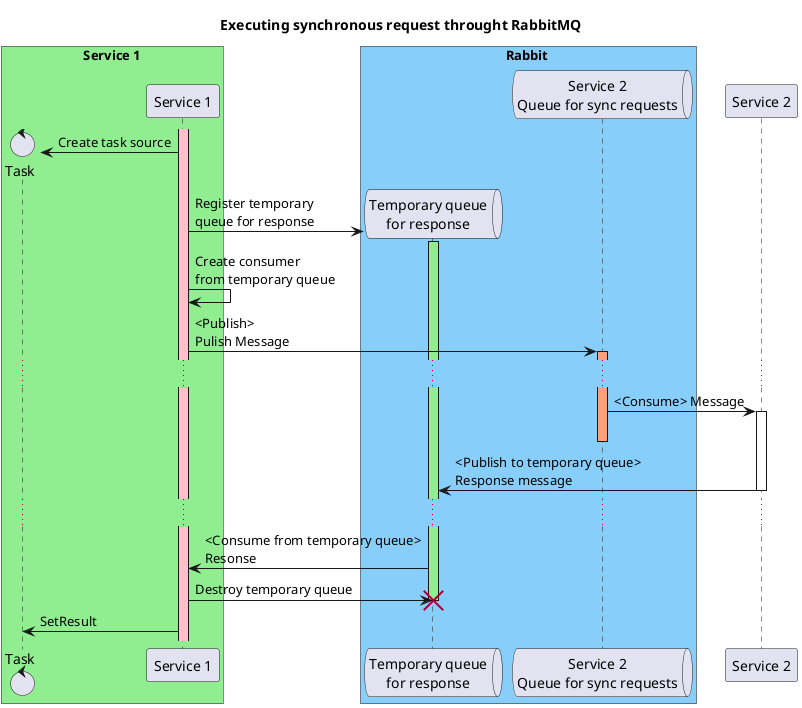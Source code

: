 @startuml Rabbit synchronous request
title Executing synchronous request throught RabbitMQ

box "Service 1" #lightgreen
control  Task  as waitTask
participant "Service 1"  as s1 
end box
box Rabbit #LightSkyBlue
queue  "Temporary queue\nfor response" as s2tem
queue "Service 2\nQueue for sync requests" as s2q
end box
participant "Service 2" as s2 


activate s1 #Pink
create  waitTask
s1 -> waitTask : Create task source
create s2tem
s1 -> s2tem ++ #lightgreen : Register temporary\nqueue for response 
s1 -> s1 : Create consumer \nfrom temporary queue
s1 -> s2q ++ #LightSalmon: <Publish>\nPulish Message
...
s2q -> s2 ++ : <Consume> Message
deactivate s2q
s2tem <- s2 -- : <Publish to temporary queue>\nResponse message
...
s1 <- s2tem : <Consume from temporary queue>\nResonse
s1 -> s2tem : Destroy temporary queue
destroy s2tem
deactivate s2tem
s1 -> waitTask : SetResult 

@enduml